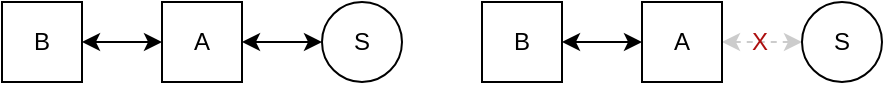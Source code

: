 <mxfile version="22.1.21" type="device">
  <diagram name="Page-1" id="eh9vY4Q1JsIhWXZtybLQ">
    <mxGraphModel dx="475" dy="304" grid="1" gridSize="10" guides="1" tooltips="1" connect="1" arrows="1" fold="1" page="1" pageScale="1" pageWidth="827" pageHeight="1169" math="0" shadow="0">
      <root>
        <mxCell id="0" />
        <mxCell id="1" parent="0" />
        <mxCell id="CGIA9xkqjj0UwgmsLrs7-4" style="edgeStyle=orthogonalEdgeStyle;rounded=0;orthogonalLoop=1;jettySize=auto;html=1;exitX=1;exitY=0.5;exitDx=0;exitDy=0;entryX=0;entryY=0.5;entryDx=0;entryDy=0;startArrow=classic;startFill=1;" edge="1" parent="1" source="CGIA9xkqjj0UwgmsLrs7-1" target="CGIA9xkqjj0UwgmsLrs7-2">
          <mxGeometry relative="1" as="geometry" />
        </mxCell>
        <mxCell id="CGIA9xkqjj0UwgmsLrs7-1" value="B" style="rounded=0;whiteSpace=wrap;html=1;" vertex="1" parent="1">
          <mxGeometry x="40" y="40" width="40" height="40" as="geometry" />
        </mxCell>
        <mxCell id="CGIA9xkqjj0UwgmsLrs7-5" style="edgeStyle=orthogonalEdgeStyle;rounded=0;orthogonalLoop=1;jettySize=auto;html=1;exitX=1;exitY=0.5;exitDx=0;exitDy=0;entryX=0;entryY=0.5;entryDx=0;entryDy=0;startArrow=classic;startFill=1;" edge="1" parent="1" source="CGIA9xkqjj0UwgmsLrs7-2" target="CGIA9xkqjj0UwgmsLrs7-3">
          <mxGeometry relative="1" as="geometry" />
        </mxCell>
        <mxCell id="CGIA9xkqjj0UwgmsLrs7-2" value="A" style="rounded=0;whiteSpace=wrap;html=1;" vertex="1" parent="1">
          <mxGeometry x="120" y="40" width="40" height="40" as="geometry" />
        </mxCell>
        <mxCell id="CGIA9xkqjj0UwgmsLrs7-3" value="S" style="ellipse;whiteSpace=wrap;html=1;aspect=fixed;" vertex="1" parent="1">
          <mxGeometry x="200" y="40" width="40" height="40" as="geometry" />
        </mxCell>
        <mxCell id="CGIA9xkqjj0UwgmsLrs7-6" style="edgeStyle=orthogonalEdgeStyle;rounded=0;orthogonalLoop=1;jettySize=auto;html=1;exitX=1;exitY=0.5;exitDx=0;exitDy=0;entryX=0;entryY=0.5;entryDx=0;entryDy=0;startArrow=classic;startFill=1;" edge="1" parent="1" source="CGIA9xkqjj0UwgmsLrs7-7" target="CGIA9xkqjj0UwgmsLrs7-9">
          <mxGeometry relative="1" as="geometry" />
        </mxCell>
        <mxCell id="CGIA9xkqjj0UwgmsLrs7-7" value="B" style="rounded=0;whiteSpace=wrap;html=1;" vertex="1" parent="1">
          <mxGeometry x="280" y="40" width="40" height="40" as="geometry" />
        </mxCell>
        <mxCell id="CGIA9xkqjj0UwgmsLrs7-8" style="edgeStyle=orthogonalEdgeStyle;rounded=0;orthogonalLoop=1;jettySize=auto;html=1;exitX=1;exitY=0.5;exitDx=0;exitDy=0;entryX=0;entryY=0.5;entryDx=0;entryDy=0;startArrow=classic;startFill=1;dashed=1;strokeColor=#CCCCCC;" edge="1" parent="1" source="CGIA9xkqjj0UwgmsLrs7-9" target="CGIA9xkqjj0UwgmsLrs7-10">
          <mxGeometry relative="1" as="geometry" />
        </mxCell>
        <mxCell id="CGIA9xkqjj0UwgmsLrs7-9" value="A" style="rounded=0;whiteSpace=wrap;html=1;" vertex="1" parent="1">
          <mxGeometry x="360" y="40" width="40" height="40" as="geometry" />
        </mxCell>
        <mxCell id="CGIA9xkqjj0UwgmsLrs7-10" value="S" style="ellipse;whiteSpace=wrap;html=1;aspect=fixed;" vertex="1" parent="1">
          <mxGeometry x="440" y="40" width="40" height="40" as="geometry" />
        </mxCell>
        <mxCell id="CGIA9xkqjj0UwgmsLrs7-11" value="X" style="text;html=1;align=center;verticalAlign=middle;whiteSpace=wrap;rounded=0;fontColor=#AD0f0f;" vertex="1" parent="1">
          <mxGeometry x="414" y="45" width="10" height="30" as="geometry" />
        </mxCell>
      </root>
    </mxGraphModel>
  </diagram>
</mxfile>
